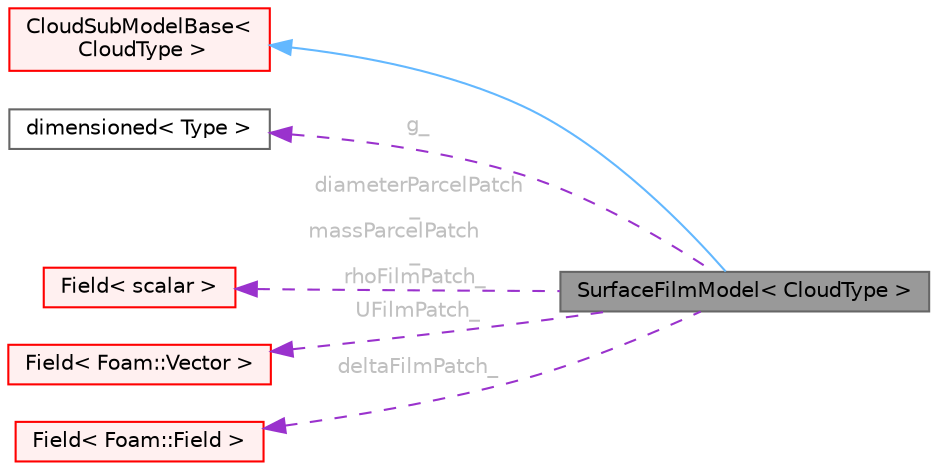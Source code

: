 digraph "SurfaceFilmModel&lt; CloudType &gt;"
{
 // LATEX_PDF_SIZE
  bgcolor="transparent";
  edge [fontname=Helvetica,fontsize=10,labelfontname=Helvetica,labelfontsize=10];
  node [fontname=Helvetica,fontsize=10,shape=box,height=0.2,width=0.4];
  rankdir="LR";
  Node1 [id="Node000001",label="SurfaceFilmModel\< CloudType \>",height=0.2,width=0.4,color="gray40", fillcolor="grey60", style="filled", fontcolor="black",tooltip="Templated wall surface film model class."];
  Node2 -> Node1 [id="edge1_Node000001_Node000002",dir="back",color="steelblue1",style="solid",tooltip=" "];
  Node2 [id="Node000002",label="CloudSubModelBase\<\l CloudType \>",height=0.2,width=0.4,color="red", fillcolor="#FFF0F0", style="filled",URL="$classFoam_1_1CloudSubModelBase.html",tooltip="Base class for cloud sub-models."];
  Node30 -> Node1 [id="edge2_Node000001_Node000030",dir="back",color="darkorchid3",style="dashed",tooltip=" ",label=" g_",fontcolor="grey" ];
  Node30 [id="Node000030",label="dimensioned\< Type \>",height=0.2,width=0.4,color="gray40", fillcolor="white", style="filled",URL="$classFoam_1_1dimensioned.html",tooltip="Generic dimensioned Type class."];
  Node31 -> Node1 [id="edge3_Node000001_Node000031",dir="back",color="darkorchid3",style="dashed",tooltip=" ",label=" diameterParcelPatch\l_\nmassParcelPatch\l_\nrhoFilmPatch_",fontcolor="grey" ];
  Node31 [id="Node000031",label="Field\< scalar \>",height=0.2,width=0.4,color="red", fillcolor="#FFF0F0", style="filled",URL="$classFoam_1_1Field.html",tooltip=" "];
  Node40 -> Node1 [id="edge4_Node000001_Node000040",dir="back",color="darkorchid3",style="dashed",tooltip=" ",label=" UFilmPatch_",fontcolor="grey" ];
  Node40 [id="Node000040",label="Field\< Foam::Vector \>",height=0.2,width=0.4,color="red", fillcolor="#FFF0F0", style="filled",URL="$classFoam_1_1Field.html",tooltip=" "];
  Node42 -> Node1 [id="edge5_Node000001_Node000042",dir="back",color="darkorchid3",style="dashed",tooltip=" ",label=" deltaFilmPatch_",fontcolor="grey" ];
  Node42 [id="Node000042",label="Field\< Foam::Field \>",height=0.2,width=0.4,color="red", fillcolor="#FFF0F0", style="filled",URL="$classFoam_1_1Field.html",tooltip=" "];
}
